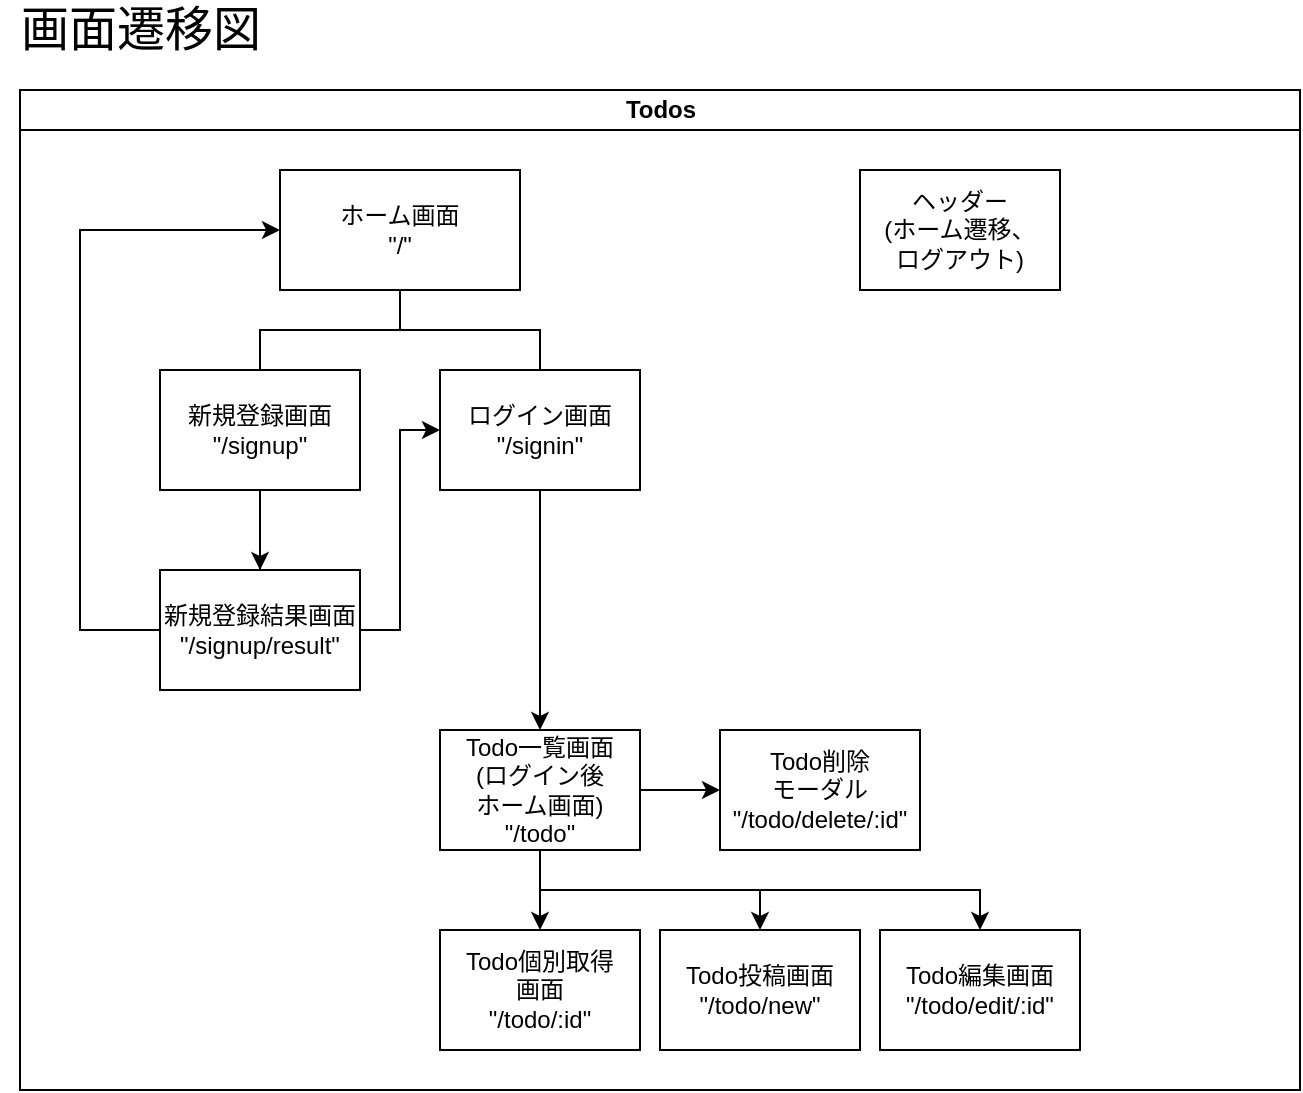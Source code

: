 <mxfile version="13.1.3">
    <diagram id="6hGFLwfOUW9BJ-s0fimq" name="画面遷移図">
        <mxGraphModel dx="469" dy="451" grid="1" gridSize="10" guides="1" tooltips="1" connect="1" arrows="1" fold="1" page="1" pageScale="1" pageWidth="827" pageHeight="1169" math="0" shadow="0">
            <root>
                <mxCell id="0"/>
                <mxCell id="1" parent="0"/>
                <mxCell id="3" value="Todos" style="swimlane;html=1;startSize=20;horizontal=1;containerType=tree;newEdgeStyle={&quot;edgeStyle&quot;:&quot;elbowEdgeStyle&quot;,&quot;startArrow&quot;:&quot;none&quot;,&quot;endArrow&quot;:&quot;none&quot;};" vertex="1" parent="1">
                    <mxGeometry x="40" y="80" width="640" height="500" as="geometry"/>
                </mxCell>
                <mxCell id="4" value="" style="edgeStyle=elbowEdgeStyle;elbow=vertical;startArrow=none;endArrow=none;rounded=0;entryX=0.5;entryY=0;entryDx=0;entryDy=0;" edge="1" parent="3" source="6" target="7">
                    <mxGeometry relative="1" as="geometry"/>
                </mxCell>
                <mxCell id="5" value="" style="edgeStyle=elbowEdgeStyle;elbow=vertical;startArrow=none;endArrow=none;rounded=0;" edge="1" parent="3" source="6" target="8">
                    <mxGeometry relative="1" as="geometry"/>
                </mxCell>
                <UserObject label="ホーム画面&lt;br&gt;&quot;/&quot;" treeRoot="1" id="6">
                    <mxCell style="whiteSpace=wrap;html=1;align=center;treeFolding=1;treeMoving=1;newEdgeStyle={&quot;edgeStyle&quot;:&quot;elbowEdgeStyle&quot;,&quot;startArrow&quot;:&quot;none&quot;,&quot;endArrow&quot;:&quot;none&quot;};" vertex="1" parent="3">
                        <mxGeometry x="130" y="40" width="120" height="60" as="geometry"/>
                    </mxCell>
                </UserObject>
                <mxCell id="19" style="edgeStyle=orthogonalEdgeStyle;rounded=0;orthogonalLoop=1;jettySize=auto;html=1;entryX=0.5;entryY=0;entryDx=0;entryDy=0;" edge="1" parent="3" source="7" target="17">
                    <mxGeometry relative="1" as="geometry"/>
                </mxCell>
                <mxCell id="7" value="新規登録画面&lt;br&gt;&quot;/signup&quot;" style="whiteSpace=wrap;html=1;align=center;verticalAlign=middle;treeFolding=1;treeMoving=1;newEdgeStyle={&quot;edgeStyle&quot;:&quot;elbowEdgeStyle&quot;,&quot;startArrow&quot;:&quot;none&quot;,&quot;endArrow&quot;:&quot;none&quot;};" vertex="1" parent="3">
                    <mxGeometry x="70" y="140" width="100" height="60" as="geometry"/>
                </mxCell>
                <mxCell id="29" style="edgeStyle=orthogonalEdgeStyle;rounded=0;orthogonalLoop=1;jettySize=auto;html=1;exitX=0.5;exitY=1;exitDx=0;exitDy=0;entryX=0.5;entryY=0;entryDx=0;entryDy=0;" edge="1" parent="3" source="8" target="27">
                    <mxGeometry relative="1" as="geometry"/>
                </mxCell>
                <mxCell id="8" value="ログイン画面&lt;br&gt;&quot;/signin&quot;" style="whiteSpace=wrap;html=1;align=center;verticalAlign=middle;treeFolding=1;treeMoving=1;newEdgeStyle={&quot;edgeStyle&quot;:&quot;elbowEdgeStyle&quot;,&quot;startArrow&quot;:&quot;none&quot;,&quot;endArrow&quot;:&quot;none&quot;};" vertex="1" parent="3">
                    <mxGeometry x="210" y="140" width="100" height="60" as="geometry"/>
                </mxCell>
                <mxCell id="16" value="" style="edgeStyle=elbowEdgeStyle;elbow=vertical;startArrow=none;endArrow=none;rounded=0;" edge="1" target="17" source="7" parent="3">
                    <mxGeometry relative="1" as="geometry">
                        <mxPoint x="230" y="180" as="sourcePoint"/>
                    </mxGeometry>
                </mxCell>
                <mxCell id="18" style="edgeStyle=orthogonalEdgeStyle;rounded=0;orthogonalLoop=1;jettySize=auto;html=1;exitX=1;exitY=0.5;exitDx=0;exitDy=0;entryX=0;entryY=0.5;entryDx=0;entryDy=0;" edge="1" parent="3" source="17" target="8">
                    <mxGeometry relative="1" as="geometry"/>
                </mxCell>
                <mxCell id="21" style="edgeStyle=orthogonalEdgeStyle;rounded=0;orthogonalLoop=1;jettySize=auto;html=1;entryX=0;entryY=0.5;entryDx=0;entryDy=0;" edge="1" parent="3" source="17" target="6">
                    <mxGeometry relative="1" as="geometry">
                        <Array as="points">
                            <mxPoint x="30" y="270"/>
                            <mxPoint x="30" y="70"/>
                        </Array>
                    </mxGeometry>
                </mxCell>
                <mxCell id="17" value="新規登録結果画面&lt;br&gt;&quot;/signup/result&quot;" style="whiteSpace=wrap;html=1;align=center;verticalAlign=middle;treeFolding=1;treeMoving=1;newEdgeStyle={&quot;edgeStyle&quot;:&quot;elbowEdgeStyle&quot;,&quot;startArrow&quot;:&quot;none&quot;,&quot;endArrow&quot;:&quot;none&quot;};" vertex="1" parent="3">
                    <mxGeometry x="70" y="240" width="100" height="60" as="geometry"/>
                </mxCell>
                <mxCell id="39" style="edgeStyle=orthogonalEdgeStyle;rounded=0;orthogonalLoop=1;jettySize=auto;html=1;exitX=1;exitY=0.5;exitDx=0;exitDy=0;entryX=0;entryY=0.5;entryDx=0;entryDy=0;" edge="1" parent="3" source="27" target="38">
                    <mxGeometry relative="1" as="geometry"/>
                </mxCell>
                <mxCell id="27" value="Todo一覧画面&lt;br&gt;(ログイン後&lt;br&gt;ホーム画面)&lt;br&gt;&quot;/todo&quot;" style="whiteSpace=wrap;html=1;align=center;verticalAlign=middle;treeFolding=1;treeMoving=1;newEdgeStyle={&quot;edgeStyle&quot;:&quot;elbowEdgeStyle&quot;,&quot;startArrow&quot;:&quot;none&quot;,&quot;endArrow&quot;:&quot;none&quot;};" vertex="1" parent="3">
                    <mxGeometry x="210" y="320" width="100" height="60" as="geometry"/>
                </mxCell>
                <mxCell id="30" style="edgeStyle=orthogonalEdgeStyle;rounded=0;orthogonalLoop=1;jettySize=auto;html=1;exitX=0.5;exitY=1;exitDx=0;exitDy=0;entryX=0.5;entryY=0;entryDx=0;entryDy=0;" edge="1" target="31" source="27" parent="3">
                    <mxGeometry relative="1" as="geometry">
                        <mxPoint x="300" y="360" as="sourcePoint"/>
                    </mxGeometry>
                </mxCell>
                <mxCell id="31" value="Todo個別取得&lt;br&gt;画面&lt;br&gt;&quot;/todo/:id&quot;" style="whiteSpace=wrap;html=1;align=center;verticalAlign=middle;treeFolding=1;treeMoving=1;newEdgeStyle={&quot;edgeStyle&quot;:&quot;elbowEdgeStyle&quot;,&quot;startArrow&quot;:&quot;none&quot;,&quot;endArrow&quot;:&quot;none&quot;};" vertex="1" parent="3">
                    <mxGeometry x="210" y="420" width="100" height="60" as="geometry"/>
                </mxCell>
                <mxCell id="32" style="edgeStyle=orthogonalEdgeStyle;rounded=0;orthogonalLoop=1;jettySize=auto;html=1;exitX=0.5;exitY=1;exitDx=0;exitDy=0;entryX=0.5;entryY=0;entryDx=0;entryDy=0;" edge="1" target="33" source="27" parent="3">
                    <mxGeometry relative="1" as="geometry">
                        <mxPoint x="300" y="460" as="sourcePoint"/>
                    </mxGeometry>
                </mxCell>
                <mxCell id="33" value="Todo投稿画面&lt;br&gt;&quot;/todo/new&quot;" style="whiteSpace=wrap;html=1;align=center;verticalAlign=middle;treeFolding=1;treeMoving=1;newEdgeStyle={&quot;edgeStyle&quot;:&quot;elbowEdgeStyle&quot;,&quot;startArrow&quot;:&quot;none&quot;,&quot;endArrow&quot;:&quot;none&quot;};" vertex="1" parent="3">
                    <mxGeometry x="320" y="420" width="100" height="60" as="geometry"/>
                </mxCell>
                <mxCell id="35" style="edgeStyle=orthogonalEdgeStyle;rounded=0;orthogonalLoop=1;jettySize=auto;html=1;exitX=0.5;exitY=1;exitDx=0;exitDy=0;entryX=0.5;entryY=0;entryDx=0;entryDy=0;" edge="1" target="36" source="27" parent="3">
                    <mxGeometry relative="1" as="geometry">
                        <mxPoint x="300" y="460" as="sourcePoint"/>
                    </mxGeometry>
                </mxCell>
                <mxCell id="36" value="Todo編集画面&lt;br&gt;&quot;/todo/edit/:id&quot;" style="whiteSpace=wrap;html=1;align=center;verticalAlign=middle;treeFolding=1;treeMoving=1;newEdgeStyle={&quot;edgeStyle&quot;:&quot;elbowEdgeStyle&quot;,&quot;startArrow&quot;:&quot;none&quot;,&quot;endArrow&quot;:&quot;none&quot;};" vertex="1" parent="3">
                    <mxGeometry x="430" y="420" width="100" height="60" as="geometry"/>
                </mxCell>
                <mxCell id="38" value="Todo削除&lt;br&gt;モーダル&lt;br&gt;&quot;/todo/delete/:id&quot;" style="whiteSpace=wrap;html=1;align=center;verticalAlign=middle;treeFolding=1;treeMoving=1;newEdgeStyle={&quot;edgeStyle&quot;:&quot;elbowEdgeStyle&quot;,&quot;startArrow&quot;:&quot;none&quot;,&quot;endArrow&quot;:&quot;none&quot;};" vertex="1" parent="3">
                    <mxGeometry x="350" y="320" width="100" height="60" as="geometry"/>
                </mxCell>
                <mxCell id="40" value="ヘッダー&lt;br&gt;(ホーム遷移、&lt;br&gt;ログアウト)" style="whiteSpace=wrap;html=1;align=center;verticalAlign=middle;treeFolding=1;treeMoving=1;newEdgeStyle={&quot;edgeStyle&quot;:&quot;elbowEdgeStyle&quot;,&quot;startArrow&quot;:&quot;none&quot;,&quot;endArrow&quot;:&quot;none&quot;};" vertex="1" parent="3">
                    <mxGeometry x="420" y="40" width="100" height="60" as="geometry"/>
                </mxCell>
                <mxCell id="15" value="&lt;font style=&quot;font-size: 24px&quot;&gt;画面遷移図&lt;/font&gt;" style="text;html=1;align=center;verticalAlign=middle;resizable=0;points=[];autosize=1;fontStyle=0" vertex="1" parent="1">
                    <mxGeometry x="30" y="40" width="140" height="20" as="geometry"/>
                </mxCell>
            </root>
        </mxGraphModel>
    </diagram>
</mxfile>